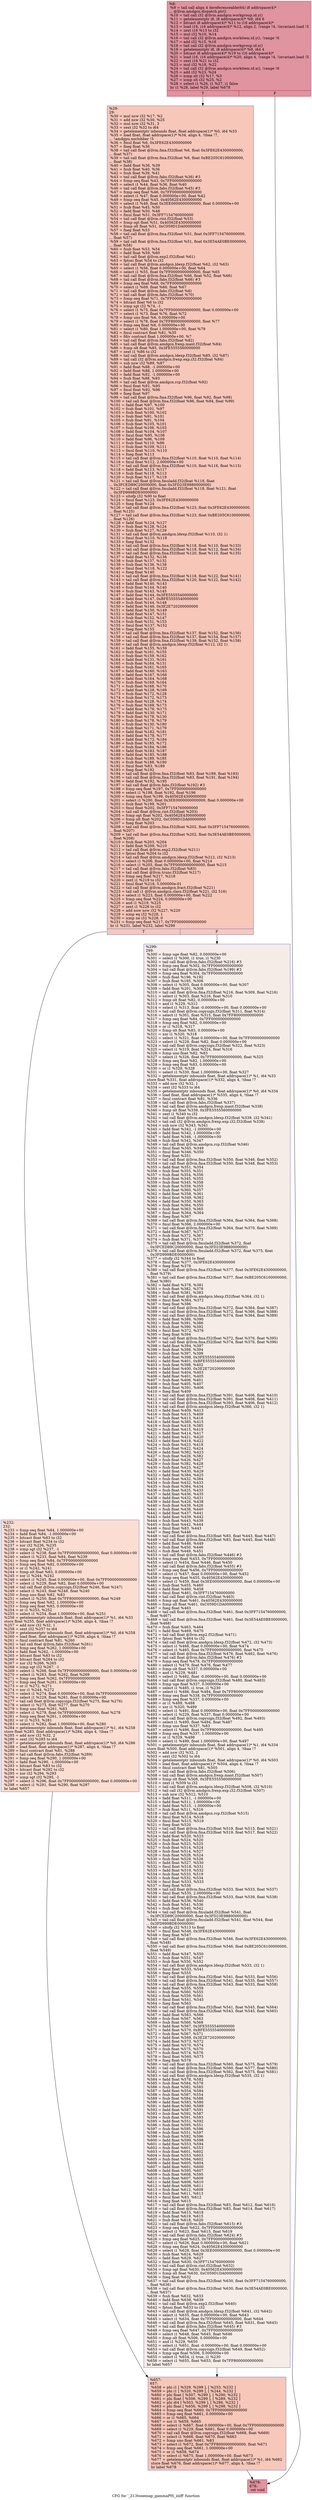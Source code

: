 digraph "CFG for '_Z13tonemap_gammaPfS_iiiiff' function" {
	label="CFG for '_Z13tonemap_gammaPfS_iiiiff' function";

	Node0x452a530 [shape=record,color="#b70d28ff", style=filled, fillcolor="#b70d2870",label="{%8:\l  %9 = tail call align 4 dereferenceable(64) i8 addrspace(4)*\l... @llvm.amdgcn.dispatch.ptr()\l  %10 = tail call i32 @llvm.amdgcn.workgroup.id.y()\l  %11 = getelementptr i8, i8 addrspace(4)* %9, i64 6\l  %12 = bitcast i8 addrspace(4)* %11 to i16 addrspace(4)*\l  %13 = load i16, i16 addrspace(4)* %12, align 2, !range !4, !invariant.load !5\l  %14 = zext i16 %13 to i32\l  %15 = mul i32 %10, %14\l  %16 = tail call i32 @llvm.amdgcn.workitem.id.y(), !range !6\l  %17 = add i32 %15, %16\l  %18 = tail call i32 @llvm.amdgcn.workgroup.id.x()\l  %19 = getelementptr i8, i8 addrspace(4)* %9, i64 4\l  %20 = bitcast i8 addrspace(4)* %19 to i16 addrspace(4)*\l  %21 = load i16, i16 addrspace(4)* %20, align 4, !range !4, !invariant.load !5\l  %22 = zext i16 %21 to i32\l  %23 = mul i32 %18, %22\l  %24 = tail call i32 @llvm.amdgcn.workitem.id.x(), !range !6\l  %25 = add i32 %23, %24\l  %26 = icmp slt i32 %17, %3\l  %27 = icmp slt i32 %25, %2\l  %28 = select i1 %26, i1 %27, i1 false\l  br i1 %28, label %29, label %678\l|{<s0>T|<s1>F}}"];
	Node0x452a530:s0 -> Node0x452df70;
	Node0x452a530:s1 -> Node0x452e000;
	Node0x452df70 [shape=record,color="#3d50c3ff", style=filled, fillcolor="#ec7f6370",label="{%29:\l29:                                               \l  %30 = mul nsw i32 %17, %2\l  %31 = add nsw i32 %30, %25\l  %32 = mul nsw i32 %31, 3\l  %33 = sext i32 %32 to i64\l  %34 = getelementptr inbounds float, float addrspace(1)* %0, i64 %33\l  %35 = load float, float addrspace(1)* %34, align 4, !tbaa !7,\l... !amdgpu.noclobber !5\l  %36 = fmul float %6, 0x3FE62E4300000000\l  %37 = fneg float %36\l  %38 = tail call float @llvm.fma.f32(float %6, float 0x3FE62E4300000000,\l... float %37)\l  %39 = tail call float @llvm.fma.f32(float %6, float 0xBE205C6100000000,\l... float %38)\l  %40 = fadd float %36, %39\l  %41 = fsub float %40, %36\l  %42 = fsub float %39, %41\l  %43 = tail call float @llvm.fabs.f32(float %36) #3\l  %44 = fcmp oeq float %43, 0x7FF0000000000000\l  %45 = select i1 %44, float %36, float %40\l  %46 = tail call float @llvm.fabs.f32(float %45) #3\l  %47 = fcmp oeq float %46, 0x7FF0000000000000\l  %48 = select i1 %47, float 0.000000e+00, float %42\l  %49 = fcmp oeq float %45, 0x40562E4300000000\l  %50 = select i1 %49, float 0x3EE0000000000000, float 0.000000e+00\l  %51 = fsub float %45, %50\l  %52 = fadd float %50, %48\l  %53 = fmul float %51, 0x3FF7154760000000\l  %54 = tail call float @llvm.rint.f32(float %53)\l  %55 = fcmp ogt float %51, 0x40562E4300000000\l  %56 = fcmp olt float %51, 0xC059D1DA00000000\l  %57 = fneg float %53\l  %58 = tail call float @llvm.fma.f32(float %51, float 0x3FF7154760000000,\l... float %57)\l  %59 = tail call float @llvm.fma.f32(float %51, float 0x3E54AE0BE0000000,\l... float %58)\l  %60 = fsub float %53, %54\l  %61 = fadd float %59, %60\l  %62 = tail call float @llvm.exp2.f32(float %61)\l  %63 = fptosi float %54 to i32\l  %64 = tail call float @llvm.amdgcn.ldexp.f32(float %62, i32 %63)\l  %65 = select i1 %56, float 0.000000e+00, float %64\l  %66 = select i1 %55, float 0x7FF0000000000000, float %65\l  %67 = tail call float @llvm.fma.f32(float %66, float %52, float %66)\l  %68 = tail call float @llvm.fabs.f32(float %66) #3\l  %69 = fcmp oeq float %68, 0x7FF0000000000000\l  %70 = select i1 %69, float %66, float %67\l  %71 = tail call float @llvm.fabs.f32(float %6)\l  %72 = tail call float @llvm.fabs.f32(float %70)\l  %73 = fcmp oeq float %71, 0x7FF0000000000000\l  %74 = bitcast float %6 to i32\l  %75 = icmp sgt i32 %74, -1\l  %76 = select i1 %75, float 0x7FF0000000000000, float 0.000000e+00\l  %77 = select i1 %73, float %76, float %72\l  %78 = fcmp uno float %6, 0.000000e+00\l  %79 = select i1 %78, float 0x7FF8000000000000, float %77\l  %80 = fcmp oeq float %6, 0.000000e+00\l  %81 = select i1 %80, float 1.000000e+00, float %79\l  %82 = fmul contract float %81, %35\l  %83 = fdiv contract float 1.000000e+00, %7\l  %84 = tail call float @llvm.fabs.f32(float %82)\l  %85 = tail call float @llvm.amdgcn.frexp.mant.f32(float %84)\l  %86 = fcmp olt float %85, 0x3FE5555560000000\l  %87 = zext i1 %86 to i32\l  %88 = tail call float @llvm.amdgcn.ldexp.f32(float %85, i32 %87)\l  %89 = tail call i32 @llvm.amdgcn.frexp.exp.i32.f32(float %84)\l  %90 = sub nsw i32 %89, %87\l  %91 = fadd float %88, -1.000000e+00\l  %92 = fadd float %88, 1.000000e+00\l  %93 = fadd float %92, -1.000000e+00\l  %94 = fsub float %88, %93\l  %95 = tail call float @llvm.amdgcn.rcp.f32(float %92)\l  %96 = fmul float %91, %95\l  %97 = fmul float %92, %96\l  %98 = fneg float %97\l  %99 = tail call float @llvm.fma.f32(float %96, float %92, float %98)\l  %100 = tail call float @llvm.fma.f32(float %96, float %94, float %99)\l  %101 = fadd float %97, %100\l  %102 = fsub float %101, %97\l  %103 = fsub float %100, %102\l  %104 = fsub float %91, %101\l  %105 = fsub float %91, %104\l  %106 = fsub float %105, %101\l  %107 = fsub float %106, %103\l  %108 = fadd float %104, %107\l  %109 = fmul float %95, %108\l  %110 = fadd float %96, %109\l  %111 = fsub float %110, %96\l  %112 = fsub float %109, %111\l  %113 = fmul float %110, %110\l  %114 = fneg float %113\l  %115 = tail call float @llvm.fma.f32(float %110, float %110, float %114)\l  %116 = fmul float %112, 2.000000e+00\l  %117 = tail call float @llvm.fma.f32(float %110, float %116, float %115)\l  %118 = fadd float %113, %117\l  %119 = fsub float %118, %113\l  %120 = fsub float %117, %119\l  %121 = tail call float @llvm.fmuladd.f32(float %118, float\l... 0x3FCED89C20000000, float 0x3FD23E9880000000)\l  %122 = tail call float @llvm.fmuladd.f32(float %118, float %121, float\l... 0x3FD999BDE0000000)\l  %123 = sitofp i32 %90 to float\l  %124 = fmul float %123, 0x3FE62E4300000000\l  %125 = fneg float %124\l  %126 = tail call float @llvm.fma.f32(float %123, float 0x3FE62E4300000000,\l... float %125)\l  %127 = tail call float @llvm.fma.f32(float %123, float 0xBE205C6100000000,\l... float %126)\l  %128 = fadd float %124, %127\l  %129 = fsub float %128, %124\l  %130 = fsub float %127, %129\l  %131 = tail call float @llvm.amdgcn.ldexp.f32(float %110, i32 1)\l  %132 = fmul float %110, %118\l  %133 = fneg float %132\l  %134 = tail call float @llvm.fma.f32(float %118, float %110, float %133)\l  %135 = tail call float @llvm.fma.f32(float %118, float %112, float %134)\l  %136 = tail call float @llvm.fma.f32(float %120, float %110, float %135)\l  %137 = fadd float %132, %136\l  %138 = fsub float %137, %132\l  %139 = fsub float %136, %138\l  %140 = fmul float %118, %122\l  %141 = fneg float %140\l  %142 = tail call float @llvm.fma.f32(float %118, float %122, float %141)\l  %143 = tail call float @llvm.fma.f32(float %120, float %122, float %142)\l  %144 = fadd float %140, %143\l  %145 = fsub float %144, %140\l  %146 = fsub float %143, %145\l  %147 = fadd float %144, 0x3FE5555540000000\l  %148 = fadd float %147, 0xBFE5555540000000\l  %149 = fsub float %144, %148\l  %150 = fadd float %146, 0x3E2E720200000000\l  %151 = fadd float %150, %149\l  %152 = fadd float %147, %151\l  %153 = fsub float %152, %147\l  %154 = fsub float %151, %153\l  %155 = fmul float %137, %152\l  %156 = fneg float %155\l  %157 = tail call float @llvm.fma.f32(float %137, float %152, float %156)\l  %158 = tail call float @llvm.fma.f32(float %137, float %154, float %157)\l  %159 = tail call float @llvm.fma.f32(float %139, float %152, float %158)\l  %160 = tail call float @llvm.amdgcn.ldexp.f32(float %112, i32 1)\l  %161 = fadd float %155, %159\l  %162 = fsub float %161, %155\l  %163 = fsub float %159, %162\l  %164 = fadd float %131, %161\l  %165 = fsub float %164, %131\l  %166 = fsub float %161, %165\l  %167 = fadd float %160, %163\l  %168 = fadd float %167, %166\l  %169 = fadd float %164, %168\l  %170 = fsub float %169, %164\l  %171 = fsub float %168, %170\l  %172 = fadd float %128, %169\l  %173 = fsub float %172, %128\l  %174 = fsub float %172, %173\l  %175 = fsub float %128, %174\l  %176 = fsub float %169, %173\l  %177 = fadd float %176, %175\l  %178 = fadd float %130, %171\l  %179 = fsub float %178, %130\l  %180 = fsub float %178, %179\l  %181 = fsub float %130, %180\l  %182 = fsub float %171, %179\l  %183 = fadd float %182, %181\l  %184 = fadd float %178, %177\l  %185 = fadd float %172, %184\l  %186 = fsub float %185, %172\l  %187 = fsub float %184, %186\l  %188 = fadd float %183, %187\l  %189 = fadd float %185, %188\l  %190 = fsub float %189, %185\l  %191 = fsub float %188, %190\l  %192 = fmul float %83, %189\l  %193 = fneg float %192\l  %194 = tail call float @llvm.fma.f32(float %83, float %189, float %193)\l  %195 = tail call float @llvm.fma.f32(float %83, float %191, float %194)\l  %196 = fadd float %192, %195\l  %197 = tail call float @llvm.fabs.f32(float %192) #3\l  %198 = fcmp oeq float %197, 0x7FF0000000000000\l  %199 = select i1 %198, float %192, float %196\l  %200 = fcmp oeq float %199, 0x40562E4300000000\l  %201 = select i1 %200, float 0x3EE0000000000000, float 0.000000e+00\l  %202 = fsub float %199, %201\l  %203 = fmul float %202, 0x3FF7154760000000\l  %204 = tail call float @llvm.rint.f32(float %203)\l  %205 = fcmp ogt float %202, 0x40562E4300000000\l  %206 = fcmp olt float %202, 0xC059D1DA00000000\l  %207 = fneg float %203\l  %208 = tail call float @llvm.fma.f32(float %202, float 0x3FF7154760000000,\l... float %207)\l  %209 = tail call float @llvm.fma.f32(float %202, float 0x3E54AE0BE0000000,\l... float %208)\l  %210 = fsub float %203, %204\l  %211 = fadd float %209, %210\l  %212 = tail call float @llvm.exp2.f32(float %211)\l  %213 = fptosi float %204 to i32\l  %214 = tail call float @llvm.amdgcn.ldexp.f32(float %212, i32 %213)\l  %215 = select i1 %206, float 0.000000e+00, float %214\l  %216 = select i1 %205, float 0x7FF0000000000000, float %215\l  %217 = tail call float @llvm.fabs.f32(float %83)\l  %218 = tail call float @llvm.trunc.f32(float %217)\l  %219 = fcmp oeq float %217, %218\l  %220 = zext i1 %219 to i32\l  %221 = fmul float %218, 5.000000e-01\l  %222 = tail call float @llvm.amdgcn.fract.f32(float %221)\l  %223 = tail call i1 @llvm.amdgcn.class.f32(float %221, i32 516)\l  %224 = select i1 %223, float 0.000000e+00, float %222\l  %225 = fcmp oeq float %224, 0.000000e+00\l  %226 = and i1 %219, %225\l  %227 = zext i1 %226 to i32\l  %228 = add nuw nsw i32 %227, %220\l  %229 = icmp eq i32 %228, 1\l  %230 = icmp ne i32 %228, 0\l  %231 = fcmp oeq float %217, 0x7FF0000000000000\l  br i1 %231, label %232, label %299\l|{<s0>T|<s1>F}}"];
	Node0x452df70:s0 -> Node0x45393b0;
	Node0x452df70:s1 -> Node0x4539440;
	Node0x45393b0 [shape=record,color="#3d50c3ff", style=filled, fillcolor="#f7b39670",label="{%232:\l232:                                              \l  %233 = fcmp oeq float %84, 1.000000e+00\l  %234 = fadd float %84, -1.000000e+00\l  %235 = bitcast float %83 to i32\l  %236 = bitcast float %234 to i32\l  %237 = xor i32 %236, %235\l  %238 = icmp sgt i32 %237, -1\l  %239 = select i1 %238, float 0x7FF0000000000000, float 0.000000e+00\l  %240 = select i1 %233, float %84, float %239\l  %241 = fcmp oeq float %84, 0x7FF0000000000000\l  %242 = fcmp oeq float %82, 0.000000e+00\l  %243 = or i1 %242, %241\l  %244 = fcmp olt float %83, 0.000000e+00\l  %245 = xor i1 %244, %242\l  %246 = select i1 %245, float 0.000000e+00, float 0x7FF0000000000000\l  %247 = select i1 %229, float %82, float 0.000000e+00\l  %248 = tail call float @llvm.copysign.f32(float %246, float %247)\l  %249 = select i1 %243, float %248, float %240\l  %250 = fcmp uno float %82, %83\l  %251 = select i1 %250, float 0x7FF8000000000000, float %249\l  %252 = fcmp oeq float %82, 1.000000e+00\l  %253 = fcmp oeq float %83, 0.000000e+00\l  %254 = or i1 %253, %252\l  %255 = select i1 %254, float 1.000000e+00, float %251\l  %256 = getelementptr inbounds float, float addrspace(1)* %1, i64 %33\l  store float %255, float addrspace(1)* %256, align 4, !tbaa !7\l  %257 = add nsw i32 %32, 1\l  %258 = sext i32 %257 to i64\l  %259 = getelementptr inbounds float, float addrspace(1)* %0, i64 %258\l  %260 = load float, float addrspace(1)* %259, align 4, !tbaa !7\l  %261 = fmul contract float %81, %260\l  %262 = tail call float @llvm.fabs.f32(float %261)\l  %263 = fcmp oeq float %262, 1.000000e+00\l  %264 = fadd float %262, -1.000000e+00\l  %265 = bitcast float %83 to i32\l  %266 = bitcast float %264 to i32\l  %267 = xor i32 %266, %265\l  %268 = icmp sgt i32 %267, -1\l  %269 = select i1 %268, float 0x7FF0000000000000, float 0.000000e+00\l  %270 = select i1 %263, float %262, float %269\l  %271 = fcmp oeq float %262, 0x7FF0000000000000\l  %272 = fcmp oeq float %261, 0.000000e+00\l  %273 = or i1 %272, %271\l  %274 = xor i1 %244, %272\l  %275 = select i1 %274, float 0.000000e+00, float 0x7FF0000000000000\l  %276 = select i1 %229, float %261, float 0.000000e+00\l  %277 = tail call float @llvm.copysign.f32(float %275, float %276)\l  %278 = select i1 %273, float %277, float %270\l  %279 = fcmp uno float %261, %83\l  %280 = select i1 %279, float 0x7FF8000000000000, float %278\l  %281 = fcmp oeq float %261, 1.000000e+00\l  %282 = or i1 %253, %281\l  %283 = select i1 %282, float 1.000000e+00, float %280\l  %284 = getelementptr inbounds float, float addrspace(1)* %1, i64 %258\l  store float %283, float addrspace(1)* %284, align 4, !tbaa !7\l  %285 = add nsw i32 %32, 2\l  %286 = sext i32 %285 to i64\l  %287 = getelementptr inbounds float, float addrspace(1)* %0, i64 %286\l  %288 = load float, float addrspace(1)* %287, align 4, !tbaa !7\l  %289 = fmul contract float %81, %288\l  %290 = tail call float @llvm.fabs.f32(float %289)\l  %291 = fcmp oeq float %290, 1.000000e+00\l  %292 = fadd float %290, -1.000000e+00\l  %293 = bitcast float %83 to i32\l  %294 = bitcast float %292 to i32\l  %295 = xor i32 %294, %293\l  %296 = icmp sgt i32 %295, -1\l  %297 = select i1 %296, float 0x7FF0000000000000, float 0.000000e+00\l  %298 = select i1 %291, float %290, float %297\l  br label %657\l}"];
	Node0x45393b0 -> Node0x453ce70;
	Node0x4539440 [shape=record,color="#3d50c3ff", style=filled, fillcolor="#ead5c970",label="{%299:\l299:                                              \l  %300 = fcmp uge float %82, 0.000000e+00\l  %301 = select i1 %300, i1 true, i1 %230\l  %302 = tail call float @llvm.fabs.f32(float %216) #3\l  %303 = fcmp oeq float %302, 0x7FF0000000000000\l  %304 = tail call float @llvm.fabs.f32(float %199) #3\l  %305 = fcmp oeq float %304, 0x7FF0000000000000\l  %306 = fsub float %196, %192\l  %307 = fsub float %195, %306\l  %308 = select i1 %305, float 0.000000e+00, float %307\l  %309 = fadd float %201, %308\l  %310 = tail call float @llvm.fma.f32(float %216, float %309, float %216)\l  %311 = select i1 %303, float %216, float %310\l  %312 = fcmp olt float %82, 0.000000e+00\l  %313 = and i1 %229, %312\l  %314 = select i1 %313, float -0.000000e+00, float 0.000000e+00\l  %315 = tail call float @llvm.copysign.f32(float %311, float %314)\l  %316 = select i1 %301, float %315, float 0x7FF8000000000000\l  %317 = fcmp oeq float %84, 0x7FF0000000000000\l  %318 = fcmp oeq float %82, 0.000000e+00\l  %319 = or i1 %318, %317\l  %320 = fcmp olt float %83, 0.000000e+00\l  %321 = xor i1 %320, %318\l  %322 = select i1 %321, float 0.000000e+00, float 0x7FF0000000000000\l  %323 = select i1 %229, float %82, float 0.000000e+00\l  %324 = tail call float @llvm.copysign.f32(float %322, float %323)\l  %325 = select i1 %319, float %324, float %316\l  %326 = fcmp uno float %82, %83\l  %327 = select i1 %326, float 0x7FF8000000000000, float %325\l  %328 = fcmp oeq float %82, 1.000000e+00\l  %329 = fcmp oeq float %83, 0.000000e+00\l  %330 = or i1 %329, %328\l  %331 = select i1 %330, float 1.000000e+00, float %327\l  %332 = getelementptr inbounds float, float addrspace(1)* %1, i64 %33\l  store float %331, float addrspace(1)* %332, align 4, !tbaa !7\l  %333 = add nsw i32 %32, 1\l  %334 = sext i32 %333 to i64\l  %335 = getelementptr inbounds float, float addrspace(1)* %0, i64 %334\l  %336 = load float, float addrspace(1)* %335, align 4, !tbaa !7\l  %337 = fmul contract float %81, %336\l  %338 = tail call float @llvm.fabs.f32(float %337)\l  %339 = tail call float @llvm.amdgcn.frexp.mant.f32(float %338)\l  %340 = fcmp olt float %339, 0x3FE5555560000000\l  %341 = zext i1 %340 to i32\l  %342 = tail call float @llvm.amdgcn.ldexp.f32(float %339, i32 %341)\l  %343 = tail call i32 @llvm.amdgcn.frexp.exp.i32.f32(float %338)\l  %344 = sub nsw i32 %343, %341\l  %345 = fadd float %342, -1.000000e+00\l  %346 = fadd float %342, 1.000000e+00\l  %347 = fadd float %346, -1.000000e+00\l  %348 = fsub float %342, %347\l  %349 = tail call float @llvm.amdgcn.rcp.f32(float %346)\l  %350 = fmul float %345, %349\l  %351 = fmul float %346, %350\l  %352 = fneg float %351\l  %353 = tail call float @llvm.fma.f32(float %350, float %346, float %352)\l  %354 = tail call float @llvm.fma.f32(float %350, float %348, float %353)\l  %355 = fadd float %351, %354\l  %356 = fsub float %355, %351\l  %357 = fsub float %354, %356\l  %358 = fsub float %345, %355\l  %359 = fsub float %345, %358\l  %360 = fsub float %359, %355\l  %361 = fsub float %360, %357\l  %362 = fadd float %358, %361\l  %363 = fmul float %349, %362\l  %364 = fadd float %350, %363\l  %365 = fsub float %364, %350\l  %366 = fsub float %363, %365\l  %367 = fmul float %364, %364\l  %368 = fneg float %367\l  %369 = tail call float @llvm.fma.f32(float %364, float %364, float %368)\l  %370 = fmul float %366, 2.000000e+00\l  %371 = tail call float @llvm.fma.f32(float %364, float %370, float %369)\l  %372 = fadd float %367, %371\l  %373 = fsub float %372, %367\l  %374 = fsub float %371, %373\l  %375 = tail call float @llvm.fmuladd.f32(float %372, float\l... 0x3FCED89C20000000, float 0x3FD23E9880000000)\l  %376 = tail call float @llvm.fmuladd.f32(float %372, float %375, float\l... 0x3FD999BDE0000000)\l  %377 = sitofp i32 %344 to float\l  %378 = fmul float %377, 0x3FE62E4300000000\l  %379 = fneg float %378\l  %380 = tail call float @llvm.fma.f32(float %377, float 0x3FE62E4300000000,\l... float %379)\l  %381 = tail call float @llvm.fma.f32(float %377, float 0xBE205C6100000000,\l... float %380)\l  %382 = fadd float %378, %381\l  %383 = fsub float %382, %378\l  %384 = fsub float %381, %383\l  %385 = tail call float @llvm.amdgcn.ldexp.f32(float %364, i32 1)\l  %386 = fmul float %364, %372\l  %387 = fneg float %386\l  %388 = tail call float @llvm.fma.f32(float %372, float %364, float %387)\l  %389 = tail call float @llvm.fma.f32(float %372, float %366, float %388)\l  %390 = tail call float @llvm.fma.f32(float %374, float %364, float %389)\l  %391 = fadd float %386, %390\l  %392 = fsub float %391, %386\l  %393 = fsub float %390, %392\l  %394 = fmul float %372, %376\l  %395 = fneg float %394\l  %396 = tail call float @llvm.fma.f32(float %372, float %376, float %395)\l  %397 = tail call float @llvm.fma.f32(float %374, float %376, float %396)\l  %398 = fadd float %394, %397\l  %399 = fsub float %398, %394\l  %400 = fsub float %397, %399\l  %401 = fadd float %398, 0x3FE5555540000000\l  %402 = fadd float %401, 0xBFE5555540000000\l  %403 = fsub float %398, %402\l  %404 = fadd float %400, 0x3E2E720200000000\l  %405 = fadd float %404, %403\l  %406 = fadd float %401, %405\l  %407 = fsub float %406, %401\l  %408 = fsub float %405, %407\l  %409 = fmul float %391, %406\l  %410 = fneg float %409\l  %411 = tail call float @llvm.fma.f32(float %391, float %406, float %410)\l  %412 = tail call float @llvm.fma.f32(float %391, float %408, float %411)\l  %413 = tail call float @llvm.fma.f32(float %393, float %406, float %412)\l  %414 = tail call float @llvm.amdgcn.ldexp.f32(float %366, i32 1)\l  %415 = fadd float %409, %413\l  %416 = fsub float %415, %409\l  %417 = fsub float %413, %416\l  %418 = fadd float %385, %415\l  %419 = fsub float %418, %385\l  %420 = fsub float %415, %419\l  %421 = fadd float %414, %417\l  %422 = fadd float %421, %420\l  %423 = fadd float %418, %422\l  %424 = fsub float %423, %418\l  %425 = fsub float %422, %424\l  %426 = fadd float %382, %423\l  %427 = fsub float %426, %382\l  %428 = fsub float %426, %427\l  %429 = fsub float %382, %428\l  %430 = fsub float %423, %427\l  %431 = fadd float %430, %429\l  %432 = fadd float %384, %425\l  %433 = fsub float %432, %384\l  %434 = fsub float %432, %433\l  %435 = fsub float %384, %434\l  %436 = fsub float %425, %433\l  %437 = fadd float %436, %435\l  %438 = fadd float %432, %431\l  %439 = fadd float %426, %438\l  %440 = fsub float %439, %426\l  %441 = fsub float %438, %440\l  %442 = fadd float %437, %441\l  %443 = fadd float %439, %442\l  %444 = fsub float %443, %439\l  %445 = fsub float %442, %444\l  %446 = fmul float %83, %443\l  %447 = fneg float %446\l  %448 = tail call float @llvm.fma.f32(float %83, float %443, float %447)\l  %449 = tail call float @llvm.fma.f32(float %83, float %445, float %448)\l  %450 = fadd float %446, %449\l  %451 = fsub float %450, %446\l  %452 = fsub float %449, %451\l  %453 = tail call float @llvm.fabs.f32(float %446) #3\l  %454 = fcmp oeq float %453, 0x7FF0000000000000\l  %455 = select i1 %454, float %446, float %450\l  %456 = tail call float @llvm.fabs.f32(float %455) #3\l  %457 = fcmp oeq float %456, 0x7FF0000000000000\l  %458 = select i1 %457, float 0.000000e+00, float %452\l  %459 = fcmp oeq float %455, 0x40562E4300000000\l  %460 = select i1 %459, float 0x3EE0000000000000, float 0.000000e+00\l  %461 = fsub float %455, %460\l  %462 = fadd float %460, %458\l  %463 = fmul float %461, 0x3FF7154760000000\l  %464 = tail call float @llvm.rint.f32(float %463)\l  %465 = fcmp ogt float %461, 0x40562E4300000000\l  %466 = fcmp olt float %461, 0xC059D1DA00000000\l  %467 = fneg float %463\l  %468 = tail call float @llvm.fma.f32(float %461, float 0x3FF7154760000000,\l... float %467)\l  %469 = tail call float @llvm.fma.f32(float %461, float 0x3E54AE0BE0000000,\l... float %468)\l  %470 = fsub float %463, %464\l  %471 = fadd float %469, %470\l  %472 = tail call float @llvm.exp2.f32(float %471)\l  %473 = fptosi float %464 to i32\l  %474 = tail call float @llvm.amdgcn.ldexp.f32(float %472, i32 %473)\l  %475 = select i1 %466, float 0.000000e+00, float %474\l  %476 = select i1 %465, float 0x7FF0000000000000, float %475\l  %477 = tail call float @llvm.fma.f32(float %476, float %462, float %476)\l  %478 = tail call float @llvm.fabs.f32(float %476) #3\l  %479 = fcmp oeq float %478, 0x7FF0000000000000\l  %480 = select i1 %479, float %476, float %477\l  %481 = fcmp olt float %337, 0.000000e+00\l  %482 = and i1 %229, %481\l  %483 = select i1 %482, float -0.000000e+00, float 0.000000e+00\l  %484 = tail call float @llvm.copysign.f32(float %480, float %483)\l  %485 = fcmp uge float %337, 0.000000e+00\l  %486 = select i1 %485, i1 true, i1 %230\l  %487 = select i1 %486, float %484, float 0x7FF8000000000000\l  %488 = fcmp oeq float %338, 0x7FF0000000000000\l  %489 = fcmp oeq float %337, 0.000000e+00\l  %490 = or i1 %489, %488\l  %491 = xor i1 %320, %489\l  %492 = select i1 %491, float 0.000000e+00, float 0x7FF0000000000000\l  %493 = select i1 %229, float %337, float 0.000000e+00\l  %494 = tail call float @llvm.copysign.f32(float %492, float %493)\l  %495 = select i1 %490, float %494, float %487\l  %496 = fcmp uno float %337, %83\l  %497 = select i1 %496, float 0x7FF8000000000000, float %495\l  %498 = fcmp oeq float %337, 1.000000e+00\l  %499 = or i1 %329, %498\l  %500 = select i1 %499, float 1.000000e+00, float %497\l  %501 = getelementptr inbounds float, float addrspace(1)* %1, i64 %334\l  store float %500, float addrspace(1)* %501, align 4, !tbaa !7\l  %502 = add nsw i32 %32, 2\l  %503 = sext i32 %502 to i64\l  %504 = getelementptr inbounds float, float addrspace(1)* %0, i64 %503\l  %505 = load float, float addrspace(1)* %504, align 4, !tbaa !7\l  %506 = fmul contract float %81, %505\l  %507 = tail call float @llvm.fabs.f32(float %506)\l  %508 = tail call float @llvm.amdgcn.frexp.mant.f32(float %507)\l  %509 = fcmp olt float %508, 0x3FE5555560000000\l  %510 = zext i1 %509 to i32\l  %511 = tail call float @llvm.amdgcn.ldexp.f32(float %508, i32 %510)\l  %512 = tail call i32 @llvm.amdgcn.frexp.exp.i32.f32(float %507)\l  %513 = sub nsw i32 %512, %510\l  %514 = fadd float %511, -1.000000e+00\l  %515 = fadd float %511, 1.000000e+00\l  %516 = fadd float %515, -1.000000e+00\l  %517 = fsub float %511, %516\l  %518 = tail call float @llvm.amdgcn.rcp.f32(float %515)\l  %519 = fmul float %514, %518\l  %520 = fmul float %515, %519\l  %521 = fneg float %520\l  %522 = tail call float @llvm.fma.f32(float %519, float %515, float %521)\l  %523 = tail call float @llvm.fma.f32(float %519, float %517, float %522)\l  %524 = fadd float %520, %523\l  %525 = fsub float %524, %520\l  %526 = fsub float %523, %525\l  %527 = fsub float %514, %524\l  %528 = fsub float %514, %527\l  %529 = fsub float %528, %524\l  %530 = fsub float %529, %526\l  %531 = fadd float %527, %530\l  %532 = fmul float %518, %531\l  %533 = fadd float %519, %532\l  %534 = fsub float %533, %519\l  %535 = fsub float %532, %534\l  %536 = fmul float %533, %533\l  %537 = fneg float %536\l  %538 = tail call float @llvm.fma.f32(float %533, float %533, float %537)\l  %539 = fmul float %535, 2.000000e+00\l  %540 = tail call float @llvm.fma.f32(float %533, float %539, float %538)\l  %541 = fadd float %536, %540\l  %542 = fsub float %541, %536\l  %543 = fsub float %540, %542\l  %544 = tail call float @llvm.fmuladd.f32(float %541, float\l... 0x3FCED89C20000000, float 0x3FD23E9880000000)\l  %545 = tail call float @llvm.fmuladd.f32(float %541, float %544, float\l... 0x3FD999BDE0000000)\l  %546 = sitofp i32 %513 to float\l  %547 = fmul float %546, 0x3FE62E4300000000\l  %548 = fneg float %547\l  %549 = tail call float @llvm.fma.f32(float %546, float 0x3FE62E4300000000,\l... float %548)\l  %550 = tail call float @llvm.fma.f32(float %546, float 0xBE205C6100000000,\l... float %549)\l  %551 = fadd float %547, %550\l  %552 = fsub float %551, %547\l  %553 = fsub float %550, %552\l  %554 = tail call float @llvm.amdgcn.ldexp.f32(float %533, i32 1)\l  %555 = fmul float %533, %541\l  %556 = fneg float %555\l  %557 = tail call float @llvm.fma.f32(float %541, float %533, float %556)\l  %558 = tail call float @llvm.fma.f32(float %541, float %535, float %557)\l  %559 = tail call float @llvm.fma.f32(float %543, float %533, float %558)\l  %560 = fadd float %555, %559\l  %561 = fsub float %560, %555\l  %562 = fsub float %559, %561\l  %563 = fmul float %541, %545\l  %564 = fneg float %563\l  %565 = tail call float @llvm.fma.f32(float %541, float %545, float %564)\l  %566 = tail call float @llvm.fma.f32(float %543, float %545, float %565)\l  %567 = fadd float %563, %566\l  %568 = fsub float %567, %563\l  %569 = fsub float %566, %568\l  %570 = fadd float %567, 0x3FE5555540000000\l  %571 = fadd float %570, 0xBFE5555540000000\l  %572 = fsub float %567, %571\l  %573 = fadd float %569, 0x3E2E720200000000\l  %574 = fadd float %573, %572\l  %575 = fadd float %570, %574\l  %576 = fsub float %575, %570\l  %577 = fsub float %574, %576\l  %578 = fmul float %560, %575\l  %579 = fneg float %578\l  %580 = tail call float @llvm.fma.f32(float %560, float %575, float %579)\l  %581 = tail call float @llvm.fma.f32(float %560, float %577, float %580)\l  %582 = tail call float @llvm.fma.f32(float %562, float %575, float %581)\l  %583 = tail call float @llvm.amdgcn.ldexp.f32(float %535, i32 1)\l  %584 = fadd float %578, %582\l  %585 = fsub float %584, %578\l  %586 = fsub float %582, %585\l  %587 = fadd float %554, %584\l  %588 = fsub float %587, %554\l  %589 = fsub float %584, %588\l  %590 = fadd float %583, %586\l  %591 = fadd float %590, %589\l  %592 = fadd float %587, %591\l  %593 = fsub float %592, %587\l  %594 = fsub float %591, %593\l  %595 = fadd float %551, %592\l  %596 = fsub float %595, %551\l  %597 = fsub float %595, %596\l  %598 = fsub float %551, %597\l  %599 = fsub float %592, %596\l  %600 = fadd float %599, %598\l  %601 = fadd float %553, %594\l  %602 = fsub float %601, %553\l  %603 = fsub float %601, %602\l  %604 = fsub float %553, %603\l  %605 = fsub float %594, %602\l  %606 = fadd float %605, %604\l  %607 = fadd float %601, %600\l  %608 = fadd float %595, %607\l  %609 = fsub float %608, %595\l  %610 = fsub float %607, %609\l  %611 = fadd float %606, %610\l  %612 = fadd float %608, %611\l  %613 = fsub float %612, %608\l  %614 = fsub float %611, %613\l  %615 = fmul float %83, %612\l  %616 = fneg float %615\l  %617 = tail call float @llvm.fma.f32(float %83, float %612, float %616)\l  %618 = tail call float @llvm.fma.f32(float %83, float %614, float %617)\l  %619 = fadd float %615, %618\l  %620 = fsub float %619, %615\l  %621 = fsub float %618, %620\l  %622 = tail call float @llvm.fabs.f32(float %615) #3\l  %623 = fcmp oeq float %622, 0x7FF0000000000000\l  %624 = select i1 %623, float %615, float %619\l  %625 = tail call float @llvm.fabs.f32(float %624) #3\l  %626 = fcmp oeq float %625, 0x7FF0000000000000\l  %627 = select i1 %626, float 0.000000e+00, float %621\l  %628 = fcmp oeq float %624, 0x40562E4300000000\l  %629 = select i1 %628, float 0x3EE0000000000000, float 0.000000e+00\l  %630 = fsub float %624, %629\l  %631 = fadd float %629, %627\l  %632 = fmul float %630, 0x3FF7154760000000\l  %633 = tail call float @llvm.rint.f32(float %632)\l  %634 = fcmp ogt float %630, 0x40562E4300000000\l  %635 = fcmp olt float %630, 0xC059D1DA00000000\l  %636 = fneg float %632\l  %637 = tail call float @llvm.fma.f32(float %630, float 0x3FF7154760000000,\l... float %636)\l  %638 = tail call float @llvm.fma.f32(float %630, float 0x3E54AE0BE0000000,\l... float %637)\l  %639 = fsub float %632, %633\l  %640 = fadd float %638, %639\l  %641 = tail call float @llvm.exp2.f32(float %640)\l  %642 = fptosi float %633 to i32\l  %643 = tail call float @llvm.amdgcn.ldexp.f32(float %641, i32 %642)\l  %644 = select i1 %635, float 0.000000e+00, float %643\l  %645 = select i1 %634, float 0x7FF0000000000000, float %644\l  %646 = tail call float @llvm.fma.f32(float %645, float %631, float %645)\l  %647 = tail call float @llvm.fabs.f32(float %645) #3\l  %648 = fcmp oeq float %647, 0x7FF0000000000000\l  %649 = select i1 %648, float %645, float %646\l  %650 = fcmp olt float %506, 0.000000e+00\l  %651 = and i1 %229, %650\l  %652 = select i1 %651, float -0.000000e+00, float 0.000000e+00\l  %653 = tail call float @llvm.copysign.f32(float %649, float %652)\l  %654 = fcmp uge float %506, 0.000000e+00\l  %655 = select i1 %654, i1 true, i1 %230\l  %656 = select i1 %655, float %653, float 0x7FF8000000000000\l  br label %657\l}"];
	Node0x4539440 -> Node0x453ce70;
	Node0x453ce70 [shape=record,color="#3d50c3ff", style=filled, fillcolor="#ec7f6370",label="{%657:\l657:                                              \l  %658 = phi i1 [ %329, %299 ], [ %253, %232 ]\l  %659 = phi i1 [ %320, %299 ], [ %244, %232 ]\l  %660 = phi float [ %507, %299 ], [ %290, %232 ]\l  %661 = phi float [ %506, %299 ], [ %289, %232 ]\l  %662 = phi i64 [ %503, %299 ], [ %286, %232 ]\l  %663 = phi float [ %656, %299 ], [ %298, %232 ]\l  %664 = fcmp oeq float %660, 0x7FF0000000000000\l  %665 = fcmp oeq float %661, 0.000000e+00\l  %666 = or i1 %665, %664\l  %667 = xor i1 %659, %665\l  %668 = select i1 %667, float 0.000000e+00, float 0x7FF0000000000000\l  %669 = select i1 %229, float %661, float 0.000000e+00\l  %670 = tail call float @llvm.copysign.f32(float %668, float %669)\l  %671 = select i1 %666, float %670, float %663\l  %672 = fcmp uno float %661, %83\l  %673 = select i1 %672, float 0x7FF8000000000000, float %671\l  %674 = fcmp oeq float %661, 1.000000e+00\l  %675 = or i1 %658, %674\l  %676 = select i1 %675, float 1.000000e+00, float %673\l  %677 = getelementptr inbounds float, float addrspace(1)* %1, i64 %662\l  store float %676, float addrspace(1)* %677, align 4, !tbaa !7\l  br label %678\l}"];
	Node0x453ce70 -> Node0x452e000;
	Node0x452e000 [shape=record,color="#b70d28ff", style=filled, fillcolor="#b70d2870",label="{%678:\l678:                                              \l  ret void\l}"];
}
